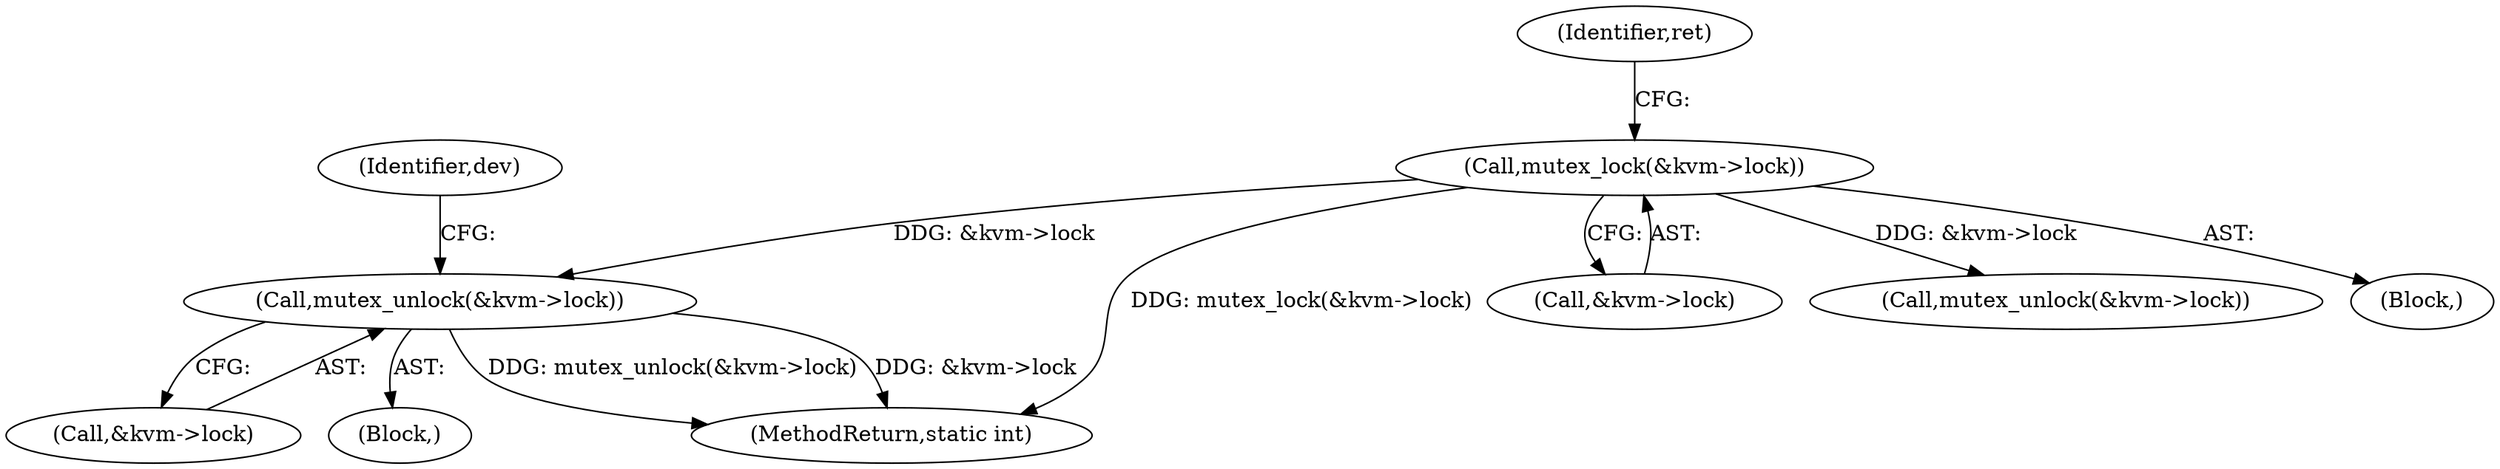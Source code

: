 digraph "0_linux_cfa39381173d5f969daf43582c95ad679189cbc9@API" {
"1000186" [label="(Call,mutex_unlock(&kvm->lock))"];
"1000169" [label="(Call,mutex_lock(&kvm->lock))"];
"1000169" [label="(Call,mutex_lock(&kvm->lock))"];
"1000187" [label="(Call,&kvm->lock)"];
"1000170" [label="(Call,&kvm->lock)"];
"1000192" [label="(Identifier,dev)"];
"1000175" [label="(Identifier,ret)"];
"1000185" [label="(Block,)"];
"1000204" [label="(Call,mutex_unlock(&kvm->lock))"];
"1000186" [label="(Call,mutex_unlock(&kvm->lock))"];
"1000103" [label="(Block,)"];
"1000262" [label="(MethodReturn,static int)"];
"1000186" -> "1000185"  [label="AST: "];
"1000186" -> "1000187"  [label="CFG: "];
"1000187" -> "1000186"  [label="AST: "];
"1000192" -> "1000186"  [label="CFG: "];
"1000186" -> "1000262"  [label="DDG: mutex_unlock(&kvm->lock)"];
"1000186" -> "1000262"  [label="DDG: &kvm->lock"];
"1000169" -> "1000186"  [label="DDG: &kvm->lock"];
"1000169" -> "1000103"  [label="AST: "];
"1000169" -> "1000170"  [label="CFG: "];
"1000170" -> "1000169"  [label="AST: "];
"1000175" -> "1000169"  [label="CFG: "];
"1000169" -> "1000262"  [label="DDG: mutex_lock(&kvm->lock)"];
"1000169" -> "1000204"  [label="DDG: &kvm->lock"];
}
